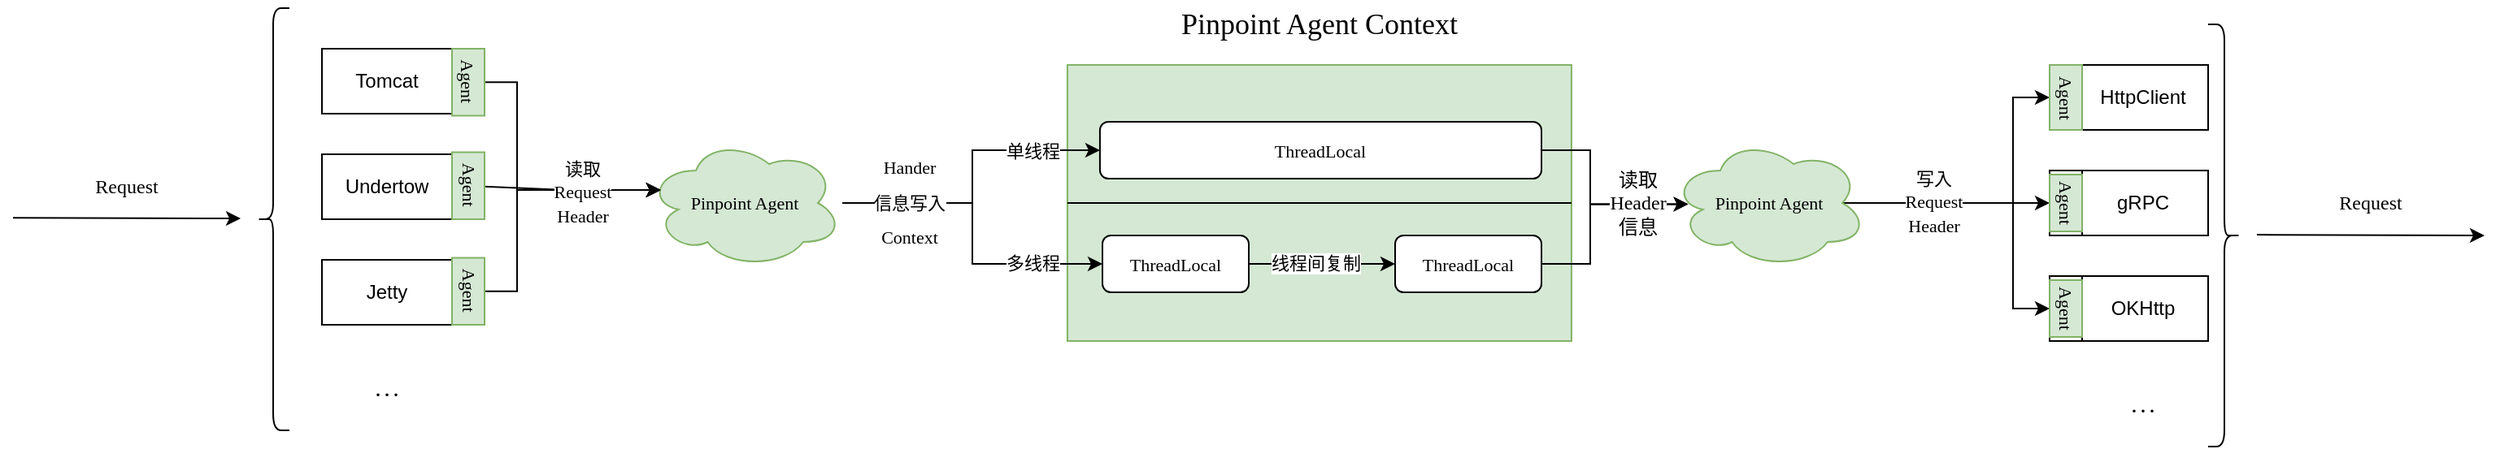 <mxfile version="20.4.2" type="github">
  <diagram id="M7NanAO1K1YQPjSX1JE6" name="Page-1">
    <mxGraphModel dx="1678" dy="934" grid="1" gridSize="10" guides="1" tooltips="1" connect="1" arrows="1" fold="1" page="1" pageScale="1" pageWidth="827" pageHeight="1169" math="0" shadow="0">
      <root>
        <mxCell id="0" />
        <mxCell id="1" parent="0" />
        <mxCell id="LtD5oFbkkV4ZOetT1Dp2-29" value="" style="rounded=0;whiteSpace=wrap;html=1;fontFamily=Verdana;fontSize=11;fillColor=#d5e8d4;strokeColor=#82b366;" vertex="1" parent="1">
          <mxGeometry x="778.46" y="105" width="310" height="170" as="geometry" />
        </mxCell>
        <mxCell id="LtD5oFbkkV4ZOetT1Dp2-45" style="edgeStyle=orthogonalEdgeStyle;rounded=0;orthogonalLoop=1;jettySize=auto;html=1;entryX=0.086;entryY=0.509;entryDx=0;entryDy=0;entryPerimeter=0;fontFamily=Verdana;fontSize=11;exitX=1;exitY=0.5;exitDx=0;exitDy=0;" edge="1" parent="1" source="LtD5oFbkkV4ZOetT1Dp2-17" target="LtD5oFbkkV4ZOetT1Dp2-23">
          <mxGeometry relative="1" as="geometry">
            <Array as="points">
              <mxPoint x="1100" y="228" />
              <mxPoint x="1100" y="191" />
            </Array>
          </mxGeometry>
        </mxCell>
        <mxCell id="LtD5oFbkkV4ZOetT1Dp2-4" value="" style="endArrow=classic;html=1;rounded=0;" edge="1" parent="1">
          <mxGeometry width="50" height="50" relative="1" as="geometry">
            <mxPoint x="130" y="199.09" as="sourcePoint" />
            <mxPoint x="270" y="199.54" as="targetPoint" />
          </mxGeometry>
        </mxCell>
        <mxCell id="LtD5oFbkkV4ZOetT1Dp2-5" value="" style="shape=curlyBracket;whiteSpace=wrap;html=1;rounded=1;" vertex="1" parent="1">
          <mxGeometry x="280" y="70" width="20" height="260" as="geometry" />
        </mxCell>
        <mxCell id="LtD5oFbkkV4ZOetT1Dp2-10" value="Tomcat" style="rounded=0;whiteSpace=wrap;html=1;" vertex="1" parent="1">
          <mxGeometry x="320" y="95" width="80" height="40" as="geometry" />
        </mxCell>
        <mxCell id="LtD5oFbkkV4ZOetT1Dp2-11" value="" style="rounded=0;whiteSpace=wrap;html=1;align=center;fontFamily=Verdana;" vertex="1" parent="1">
          <mxGeometry x="400" y="95" width="20" height="40" as="geometry" />
        </mxCell>
        <mxCell id="LtD5oFbkkV4ZOetT1Dp2-77" style="edgeStyle=orthogonalEdgeStyle;rounded=0;orthogonalLoop=1;jettySize=auto;html=1;entryX=0.07;entryY=0.4;entryDx=0;entryDy=0;entryPerimeter=0;fontFamily=Verdana;fontSize=12;" edge="1" parent="1" source="LtD5oFbkkV4ZOetT1Dp2-12" target="LtD5oFbkkV4ZOetT1Dp2-22">
          <mxGeometry relative="1" as="geometry">
            <Array as="points">
              <mxPoint x="440" y="115" />
              <mxPoint x="440" y="182" />
            </Array>
          </mxGeometry>
        </mxCell>
        <mxCell id="LtD5oFbkkV4ZOetT1Dp2-12" value="&lt;font style=&quot;font-size: 11px; line-height: 0.9;&quot;&gt;Agent&lt;/font&gt;" style="text;html=1;strokeColor=#82b366;fillColor=#d5e8d4;align=center;verticalAlign=middle;whiteSpace=wrap;rounded=0;fontFamily=Verdana;fontSize=10;rotation=90;" vertex="1" parent="1">
          <mxGeometry x="389.38" y="105.63" width="41.25" height="20" as="geometry" />
        </mxCell>
        <mxCell id="LtD5oFbkkV4ZOetT1Dp2-87" style="edgeStyle=orthogonalEdgeStyle;rounded=0;orthogonalLoop=1;jettySize=auto;html=1;entryX=0.086;entryY=0.509;entryDx=0;entryDy=0;entryPerimeter=0;fontFamily=Verdana;fontSize=12;" edge="1" parent="1" source="LtD5oFbkkV4ZOetT1Dp2-14" target="LtD5oFbkkV4ZOetT1Dp2-23">
          <mxGeometry relative="1" as="geometry">
            <Array as="points">
              <mxPoint x="1100" y="158" />
              <mxPoint x="1100" y="191" />
            </Array>
          </mxGeometry>
        </mxCell>
        <mxCell id="LtD5oFbkkV4ZOetT1Dp2-89" value="读取&lt;br&gt;Header&lt;br&gt;信息" style="edgeLabel;html=1;align=center;verticalAlign=middle;resizable=0;points=[];fontSize=12;fontFamily=Verdana;" vertex="1" connectable="0" parent="LtD5oFbkkV4ZOetT1Dp2-87">
          <mxGeometry x="0.485" y="1" relative="1" as="geometry">
            <mxPoint as="offset" />
          </mxGeometry>
        </mxCell>
        <mxCell id="LtD5oFbkkV4ZOetT1Dp2-14" value="ThreadLocal" style="rounded=1;whiteSpace=wrap;html=1;fontFamily=Verdana;fontSize=11;" vertex="1" parent="1">
          <mxGeometry x="798.46" y="140" width="271.54" height="35" as="geometry" />
        </mxCell>
        <mxCell id="LtD5oFbkkV4ZOetT1Dp2-35" style="edgeStyle=orthogonalEdgeStyle;rounded=0;orthogonalLoop=1;jettySize=auto;html=1;entryX=0;entryY=0.5;entryDx=0;entryDy=0;fontFamily=Verdana;fontSize=11;" edge="1" parent="1" source="LtD5oFbkkV4ZOetT1Dp2-16" target="LtD5oFbkkV4ZOetT1Dp2-17">
          <mxGeometry relative="1" as="geometry" />
        </mxCell>
        <mxCell id="LtD5oFbkkV4ZOetT1Dp2-36" value="线程间复制" style="edgeLabel;html=1;align=center;verticalAlign=middle;resizable=0;points=[];fontSize=11;fontFamily=Verdana;" vertex="1" connectable="0" parent="LtD5oFbkkV4ZOetT1Dp2-35">
          <mxGeometry x="-0.084" y="1" relative="1" as="geometry">
            <mxPoint as="offset" />
          </mxGeometry>
        </mxCell>
        <mxCell id="LtD5oFbkkV4ZOetT1Dp2-16" value="ThreadLocal" style="rounded=1;whiteSpace=wrap;html=1;fontFamily=Verdana;fontSize=11;" vertex="1" parent="1">
          <mxGeometry x="800" y="210" width="90" height="35" as="geometry" />
        </mxCell>
        <mxCell id="LtD5oFbkkV4ZOetT1Dp2-17" value="ThreadLocal" style="rounded=1;whiteSpace=wrap;html=1;fontFamily=Verdana;fontSize=11;" vertex="1" parent="1">
          <mxGeometry x="980" y="210" width="90" height="35" as="geometry" />
        </mxCell>
        <mxCell id="LtD5oFbkkV4ZOetT1Dp2-38" style="edgeStyle=orthogonalEdgeStyle;rounded=0;orthogonalLoop=1;jettySize=auto;html=1;entryX=0;entryY=0.5;entryDx=0;entryDy=0;fontFamily=Verdana;fontSize=18;" edge="1" parent="1" source="LtD5oFbkkV4ZOetT1Dp2-22" target="LtD5oFbkkV4ZOetT1Dp2-14">
          <mxGeometry relative="1" as="geometry">
            <Array as="points">
              <mxPoint x="720" y="190" />
              <mxPoint x="720" y="158" />
            </Array>
          </mxGeometry>
        </mxCell>
        <mxCell id="LtD5oFbkkV4ZOetT1Dp2-41" value="单线程" style="edgeLabel;html=1;align=center;verticalAlign=middle;resizable=0;points=[];fontSize=11;fontFamily=Verdana;" vertex="1" connectable="0" parent="LtD5oFbkkV4ZOetT1Dp2-38">
          <mxGeometry x="0.561" relative="1" as="geometry">
            <mxPoint as="offset" />
          </mxGeometry>
        </mxCell>
        <mxCell id="LtD5oFbkkV4ZOetT1Dp2-39" style="edgeStyle=orthogonalEdgeStyle;rounded=0;orthogonalLoop=1;jettySize=auto;html=1;entryX=0;entryY=0.5;entryDx=0;entryDy=0;fontFamily=Verdana;fontSize=18;" edge="1" parent="1" source="LtD5oFbkkV4ZOetT1Dp2-22" target="LtD5oFbkkV4ZOetT1Dp2-16">
          <mxGeometry relative="1" as="geometry">
            <Array as="points">
              <mxPoint x="720" y="190" />
              <mxPoint x="720" y="228" />
            </Array>
          </mxGeometry>
        </mxCell>
        <mxCell id="LtD5oFbkkV4ZOetT1Dp2-40" value="&lt;span style=&quot;font-size: 11px;&quot;&gt;Hander&lt;br style=&quot;font-size: 11px;&quot;&gt;信息写入&lt;br style=&quot;font-size: 11px;&quot;&gt;Context&lt;/span&gt;" style="edgeLabel;html=1;align=center;verticalAlign=middle;resizable=0;points=[];fontSize=18;fontFamily=Verdana;" vertex="1" connectable="0" parent="LtD5oFbkkV4ZOetT1Dp2-39">
          <mxGeometry x="-0.77" y="2" relative="1" as="geometry">
            <mxPoint x="18" as="offset" />
          </mxGeometry>
        </mxCell>
        <mxCell id="LtD5oFbkkV4ZOetT1Dp2-42" value="多线程" style="edgeLabel;html=1;align=center;verticalAlign=middle;resizable=0;points=[];fontSize=11;fontFamily=Verdana;" vertex="1" connectable="0" parent="LtD5oFbkkV4ZOetT1Dp2-39">
          <mxGeometry x="0.564" y="1" relative="1" as="geometry">
            <mxPoint as="offset" />
          </mxGeometry>
        </mxCell>
        <mxCell id="LtD5oFbkkV4ZOetT1Dp2-22" value="Pinpoint Agent" style="ellipse;shape=cloud;whiteSpace=wrap;html=1;fontFamily=Verdana;fontSize=11;fillColor=#d5e8d4;strokeColor=#82b366;" vertex="1" parent="1">
          <mxGeometry x="520" y="150" width="120" height="80" as="geometry" />
        </mxCell>
        <mxCell id="LtD5oFbkkV4ZOetT1Dp2-66" style="edgeStyle=orthogonalEdgeStyle;rounded=0;orthogonalLoop=1;jettySize=auto;html=1;entryX=0.5;entryY=1;entryDx=0;entryDy=0;fontFamily=Verdana;fontSize=12;" edge="1" parent="1" target="LtD5oFbkkV4ZOetT1Dp2-58">
          <mxGeometry relative="1" as="geometry">
            <mxPoint x="1260" y="190" as="sourcePoint" />
            <Array as="points">
              <mxPoint x="1360" y="190" />
              <mxPoint x="1360" y="125" />
            </Array>
          </mxGeometry>
        </mxCell>
        <mxCell id="LtD5oFbkkV4ZOetT1Dp2-80" style="edgeStyle=orthogonalEdgeStyle;rounded=0;orthogonalLoop=1;jettySize=auto;html=1;entryX=0.5;entryY=1;entryDx=0;entryDy=0;fontFamily=Verdana;fontSize=12;exitX=0.875;exitY=0.5;exitDx=0;exitDy=0;exitPerimeter=0;" edge="1" parent="1" source="LtD5oFbkkV4ZOetT1Dp2-23" target="LtD5oFbkkV4ZOetT1Dp2-61">
          <mxGeometry relative="1" as="geometry">
            <mxPoint x="1310" y="200" as="sourcePoint" />
            <Array as="points" />
          </mxGeometry>
        </mxCell>
        <mxCell id="LtD5oFbkkV4ZOetT1Dp2-81" style="edgeStyle=orthogonalEdgeStyle;rounded=0;orthogonalLoop=1;jettySize=auto;html=1;entryX=0.5;entryY=1;entryDx=0;entryDy=0;fontFamily=Verdana;fontSize=12;exitX=0.875;exitY=0.5;exitDx=0;exitDy=0;exitPerimeter=0;" edge="1" parent="1" source="LtD5oFbkkV4ZOetT1Dp2-23" target="LtD5oFbkkV4ZOetT1Dp2-64">
          <mxGeometry relative="1" as="geometry">
            <mxPoint x="1310" y="200" as="sourcePoint" />
            <Array as="points">
              <mxPoint x="1360" y="190" />
              <mxPoint x="1360" y="255" />
            </Array>
          </mxGeometry>
        </mxCell>
        <mxCell id="LtD5oFbkkV4ZOetT1Dp2-83" value="&lt;span style=&quot;font-size: 11px;&quot;&gt;写入&lt;/span&gt;&lt;br style=&quot;font-size: 11px; background-color: rgb(248, 249, 250);&quot;&gt;&lt;span style=&quot;font-size: 11px;&quot;&gt;Request&lt;/span&gt;&lt;br style=&quot;font-size: 11px; background-color: rgb(248, 249, 250);&quot;&gt;&lt;span style=&quot;font-size: 11px;&quot;&gt;Header&lt;/span&gt;" style="edgeLabel;html=1;align=center;verticalAlign=middle;resizable=0;points=[];fontSize=12;fontFamily=Verdana;" vertex="1" connectable="0" parent="LtD5oFbkkV4ZOetT1Dp2-81">
          <mxGeometry x="-0.425" y="1" relative="1" as="geometry">
            <mxPoint as="offset" />
          </mxGeometry>
        </mxCell>
        <mxCell id="LtD5oFbkkV4ZOetT1Dp2-23" value="Pinpoint Agent" style="ellipse;shape=cloud;whiteSpace=wrap;html=1;fontFamily=Verdana;fontSize=11;fillColor=#d5e8d4;strokeColor=#82b366;" vertex="1" parent="1">
          <mxGeometry x="1150" y="150" width="120" height="80" as="geometry" />
        </mxCell>
        <mxCell id="LtD5oFbkkV4ZOetT1Dp2-34" value="" style="endArrow=none;html=1;rounded=0;fontFamily=Verdana;fontSize=11;exitX=0;exitY=0.5;exitDx=0;exitDy=0;entryX=1;entryY=0.5;entryDx=0;entryDy=0;" edge="1" parent="1" source="LtD5oFbkkV4ZOetT1Dp2-29" target="LtD5oFbkkV4ZOetT1Dp2-29">
          <mxGeometry width="50" height="50" relative="1" as="geometry">
            <mxPoint x="1008.46" y="40" as="sourcePoint" />
            <mxPoint x="1288.46" y="30" as="targetPoint" />
          </mxGeometry>
        </mxCell>
        <mxCell id="LtD5oFbkkV4ZOetT1Dp2-37" value="&lt;font style=&quot;font-size: 18px;&quot;&gt;Pinpoint Agent Context&lt;/font&gt;" style="text;html=1;strokeColor=none;fillColor=none;align=center;verticalAlign=middle;whiteSpace=wrap;rounded=0;fontFamily=Verdana;fontSize=11;" vertex="1" parent="1">
          <mxGeometry x="812.21" y="65" width="242.5" height="30" as="geometry" />
        </mxCell>
        <mxCell id="LtD5oFbkkV4ZOetT1Dp2-46" value="Undertow" style="rounded=0;whiteSpace=wrap;html=1;" vertex="1" parent="1">
          <mxGeometry x="320" y="160" width="80" height="40" as="geometry" />
        </mxCell>
        <mxCell id="LtD5oFbkkV4ZOetT1Dp2-47" value="" style="rounded=0;whiteSpace=wrap;html=1;align=center;fontFamily=Verdana;" vertex="1" parent="1">
          <mxGeometry x="400" y="160" width="20" height="40" as="geometry" />
        </mxCell>
        <mxCell id="LtD5oFbkkV4ZOetT1Dp2-76" style="edgeStyle=orthogonalEdgeStyle;rounded=0;orthogonalLoop=1;jettySize=auto;html=1;entryX=0.07;entryY=0.4;entryDx=0;entryDy=0;entryPerimeter=0;fontFamily=Verdana;fontSize=12;" edge="1" parent="1" source="LtD5oFbkkV4ZOetT1Dp2-48" target="LtD5oFbkkV4ZOetT1Dp2-22">
          <mxGeometry relative="1" as="geometry">
            <Array as="points">
              <mxPoint x="470" y="182" />
            </Array>
          </mxGeometry>
        </mxCell>
        <mxCell id="LtD5oFbkkV4ZOetT1Dp2-48" value="&lt;font style=&quot;font-size: 11px; line-height: 0.9;&quot;&gt;Agent&lt;/font&gt;" style="text;html=1;strokeColor=#82b366;fillColor=#d5e8d4;align=center;verticalAlign=middle;whiteSpace=wrap;rounded=0;fontFamily=Verdana;fontSize=10;rotation=90;" vertex="1" parent="1">
          <mxGeometry x="389.38" y="169.38" width="41.25" height="20" as="geometry" />
        </mxCell>
        <mxCell id="LtD5oFbkkV4ZOetT1Dp2-49" value="Jetty" style="rounded=0;whiteSpace=wrap;html=1;" vertex="1" parent="1">
          <mxGeometry x="320" y="225" width="80" height="40" as="geometry" />
        </mxCell>
        <mxCell id="LtD5oFbkkV4ZOetT1Dp2-50" value="" style="rounded=0;whiteSpace=wrap;html=1;align=center;fontFamily=Verdana;" vertex="1" parent="1">
          <mxGeometry x="400" y="225" width="20" height="40" as="geometry" />
        </mxCell>
        <mxCell id="LtD5oFbkkV4ZOetT1Dp2-78" style="edgeStyle=orthogonalEdgeStyle;rounded=0;orthogonalLoop=1;jettySize=auto;html=1;entryX=0.07;entryY=0.4;entryDx=0;entryDy=0;entryPerimeter=0;fontFamily=Verdana;fontSize=12;" edge="1" parent="1" source="LtD5oFbkkV4ZOetT1Dp2-51" target="LtD5oFbkkV4ZOetT1Dp2-22">
          <mxGeometry relative="1" as="geometry">
            <Array as="points">
              <mxPoint x="440" y="245" />
              <mxPoint x="440" y="182" />
            </Array>
          </mxGeometry>
        </mxCell>
        <mxCell id="LtD5oFbkkV4ZOetT1Dp2-79" value="&lt;span style=&quot;font-size: 11px;&quot;&gt;读取&lt;/span&gt;&lt;br style=&quot;font-size: 11px; background-color: rgb(248, 249, 250);&quot;&gt;&lt;span style=&quot;font-size: 11px;&quot;&gt;Request&lt;/span&gt;&lt;br style=&quot;font-size: 11px; background-color: rgb(248, 249, 250);&quot;&gt;&lt;span style=&quot;font-size: 11px;&quot;&gt;Header&lt;/span&gt;" style="edgeLabel;html=1;align=center;verticalAlign=middle;resizable=0;points=[];fontSize=12;fontFamily=Verdana;" vertex="1" connectable="0" parent="LtD5oFbkkV4ZOetT1Dp2-78">
          <mxGeometry x="0.429" y="-1" relative="1" as="geometry">
            <mxPoint as="offset" />
          </mxGeometry>
        </mxCell>
        <mxCell id="LtD5oFbkkV4ZOetT1Dp2-51" value="&lt;font style=&quot;font-size: 11px; line-height: 0.9;&quot;&gt;Agent&lt;/font&gt;" style="text;html=1;strokeColor=#82b366;fillColor=#d5e8d4;align=center;verticalAlign=middle;whiteSpace=wrap;rounded=0;fontFamily=Verdana;fontSize=10;rotation=90;" vertex="1" parent="1">
          <mxGeometry x="389.38" y="234.38" width="41.25" height="20" as="geometry" />
        </mxCell>
        <mxCell id="LtD5oFbkkV4ZOetT1Dp2-52" value="&lt;b&gt;. . .&lt;/b&gt;" style="text;html=1;strokeColor=none;fillColor=none;align=center;verticalAlign=middle;whiteSpace=wrap;rounded=0;fontFamily=Verdana;fontSize=11;" vertex="1" parent="1">
          <mxGeometry x="330" y="290" width="60" height="30" as="geometry" />
        </mxCell>
        <mxCell id="LtD5oFbkkV4ZOetT1Dp2-53" value="" style="shape=curlyBracket;whiteSpace=wrap;html=1;rounded=1;rotation=-180;" vertex="1" parent="1">
          <mxGeometry x="1480" y="80" width="20" height="260" as="geometry" />
        </mxCell>
        <mxCell id="LtD5oFbkkV4ZOetT1Dp2-56" value="HttpClient" style="rounded=0;whiteSpace=wrap;html=1;" vertex="1" parent="1">
          <mxGeometry x="1400" y="105" width="80" height="40" as="geometry" />
        </mxCell>
        <mxCell id="LtD5oFbkkV4ZOetT1Dp2-57" value="" style="rounded=0;whiteSpace=wrap;html=1;align=center;fontFamily=Verdana;" vertex="1" parent="1">
          <mxGeometry x="1382.5" y="105" width="20" height="40" as="geometry" />
        </mxCell>
        <mxCell id="LtD5oFbkkV4ZOetT1Dp2-58" value="&lt;font style=&quot;font-size: 11px; line-height: 0.9;&quot;&gt;Agent&lt;/font&gt;" style="text;html=1;strokeColor=#82b366;fillColor=#d5e8d4;align=center;verticalAlign=middle;whiteSpace=wrap;rounded=0;fontFamily=Verdana;fontSize=10;rotation=90;" vertex="1" parent="1">
          <mxGeometry x="1372.5" y="115" width="40" height="20" as="geometry" />
        </mxCell>
        <mxCell id="LtD5oFbkkV4ZOetT1Dp2-59" value="gRPC" style="rounded=0;whiteSpace=wrap;html=1;" vertex="1" parent="1">
          <mxGeometry x="1400" y="170" width="80" height="40" as="geometry" />
        </mxCell>
        <mxCell id="LtD5oFbkkV4ZOetT1Dp2-60" value="" style="rounded=0;whiteSpace=wrap;html=1;align=center;fontFamily=Verdana;" vertex="1" parent="1">
          <mxGeometry x="1382.5" y="170" width="20" height="40" as="geometry" />
        </mxCell>
        <mxCell id="LtD5oFbkkV4ZOetT1Dp2-61" value="&lt;font style=&quot;font-size: 11px; line-height: 0.9;&quot;&gt;Agent&lt;/font&gt;" style="text;html=1;strokeColor=#82b366;fillColor=#d5e8d4;align=center;verticalAlign=middle;whiteSpace=wrap;rounded=0;fontFamily=Verdana;fontSize=10;rotation=90;" vertex="1" parent="1">
          <mxGeometry x="1375" y="180" width="35" height="20" as="geometry" />
        </mxCell>
        <mxCell id="LtD5oFbkkV4ZOetT1Dp2-62" value="OKHttp" style="rounded=0;whiteSpace=wrap;html=1;" vertex="1" parent="1">
          <mxGeometry x="1400" y="235" width="80" height="40" as="geometry" />
        </mxCell>
        <mxCell id="LtD5oFbkkV4ZOetT1Dp2-63" value="" style="rounded=0;whiteSpace=wrap;html=1;align=center;fontFamily=Verdana;" vertex="1" parent="1">
          <mxGeometry x="1382.5" y="235" width="20" height="40" as="geometry" />
        </mxCell>
        <mxCell id="LtD5oFbkkV4ZOetT1Dp2-64" value="&lt;font style=&quot;font-size: 11px; line-height: 0.9;&quot;&gt;Agent&lt;/font&gt;" style="text;html=1;strokeColor=#82b366;fillColor=#d5e8d4;align=center;verticalAlign=middle;whiteSpace=wrap;rounded=0;fontFamily=Verdana;fontSize=10;rotation=90;" vertex="1" parent="1">
          <mxGeometry x="1375" y="245" width="35" height="20" as="geometry" />
        </mxCell>
        <mxCell id="LtD5oFbkkV4ZOetT1Dp2-65" value="&lt;b&gt;. . .&lt;/b&gt;" style="text;html=1;strokeColor=none;fillColor=none;align=center;verticalAlign=middle;whiteSpace=wrap;rounded=0;fontFamily=Verdana;fontSize=11;" vertex="1" parent="1">
          <mxGeometry x="1410" y="300" width="60" height="30" as="geometry" />
        </mxCell>
        <mxCell id="LtD5oFbkkV4ZOetT1Dp2-84" value="Request" style="text;html=1;strokeColor=none;fillColor=none;align=center;verticalAlign=middle;whiteSpace=wrap;rounded=0;fontFamily=Verdana;fontSize=12;" vertex="1" parent="1">
          <mxGeometry x="170" y="164.54" width="60" height="30" as="geometry" />
        </mxCell>
        <mxCell id="LtD5oFbkkV4ZOetT1Dp2-85" value="" style="endArrow=classic;html=1;rounded=0;" edge="1" parent="1">
          <mxGeometry width="50" height="50" relative="1" as="geometry">
            <mxPoint x="1510" y="209.55" as="sourcePoint" />
            <mxPoint x="1650" y="210" as="targetPoint" />
          </mxGeometry>
        </mxCell>
        <mxCell id="LtD5oFbkkV4ZOetT1Dp2-86" value="Request" style="text;html=1;strokeColor=none;fillColor=none;align=center;verticalAlign=middle;whiteSpace=wrap;rounded=0;fontFamily=Verdana;fontSize=12;" vertex="1" parent="1">
          <mxGeometry x="1550" y="175" width="60" height="30" as="geometry" />
        </mxCell>
      </root>
    </mxGraphModel>
  </diagram>
</mxfile>
